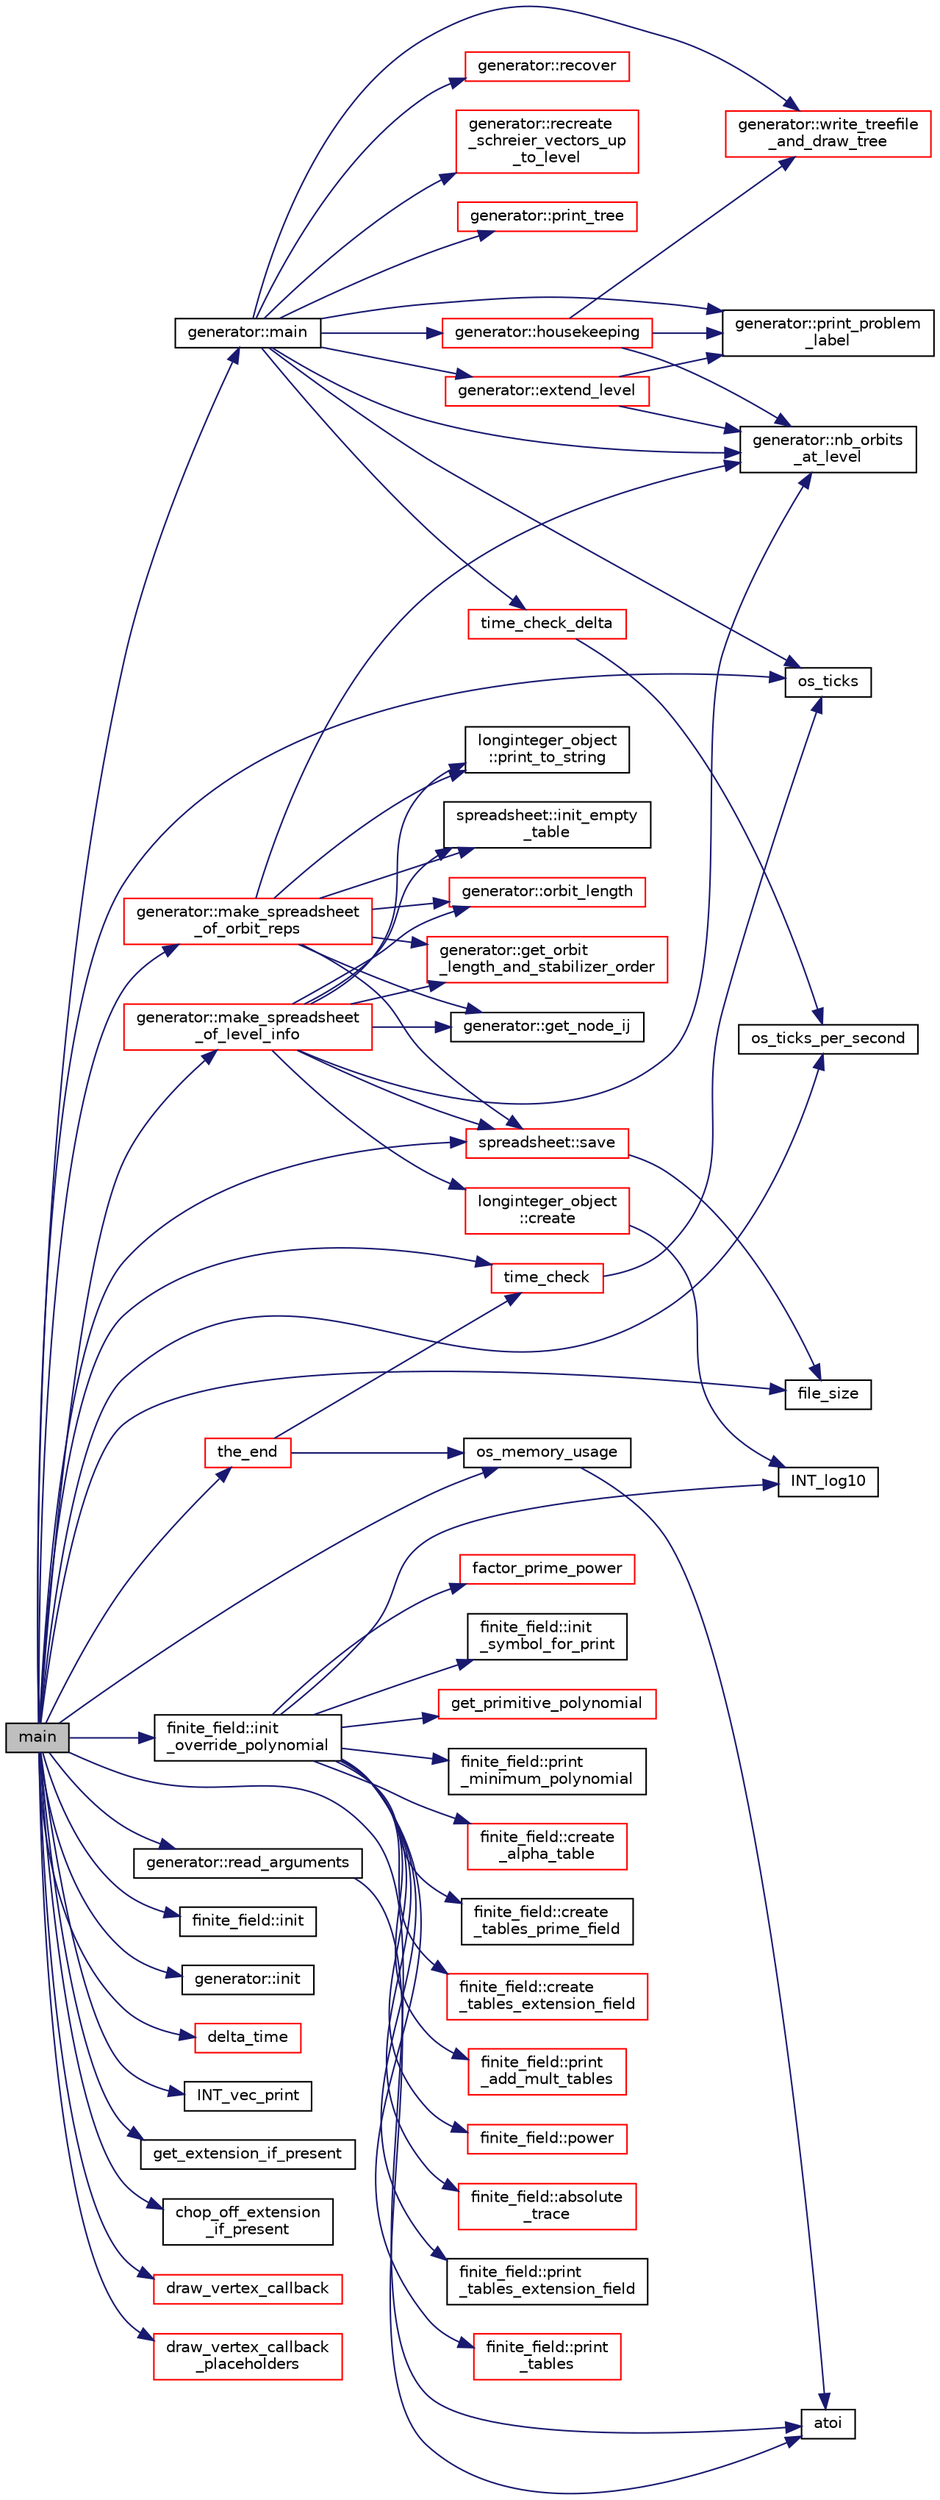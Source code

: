 digraph "main"
{
  edge [fontname="Helvetica",fontsize="10",labelfontname="Helvetica",labelfontsize="10"];
  node [fontname="Helvetica",fontsize="10",shape=record];
  rankdir="LR";
  Node110 [label="main",height=0.2,width=0.4,color="black", fillcolor="grey75", style="filled", fontcolor="black"];
  Node110 -> Node111 [color="midnightblue",fontsize="10",style="solid",fontname="Helvetica"];
  Node111 [label="os_ticks",height=0.2,width=0.4,color="black", fillcolor="white", style="filled",URL="$d5/db4/io__and__os_8h.html#a3da6d2b09e35d569adb7101dffcb5224"];
  Node110 -> Node112 [color="midnightblue",fontsize="10",style="solid",fontname="Helvetica"];
  Node112 [label="generator::read_arguments",height=0.2,width=0.4,color="black", fillcolor="white", style="filled",URL="$d7/d73/classgenerator.html#a4eab346c8d3b5de5bb83578bfb4a15c5"];
  Node112 -> Node113 [color="midnightblue",fontsize="10",style="solid",fontname="Helvetica"];
  Node113 [label="atoi",height=0.2,width=0.4,color="black", fillcolor="white", style="filled",URL="$d9/d60/discreta_8h.html#ad0ac71cbcb495289e474437d6b7d7fac"];
  Node110 -> Node114 [color="midnightblue",fontsize="10",style="solid",fontname="Helvetica"];
  Node114 [label="finite_field::init\l_override_polynomial",height=0.2,width=0.4,color="black", fillcolor="white", style="filled",URL="$df/d5a/classfinite__field.html#a39a40b052f326a05c5a1e6b13572f3e5"];
  Node114 -> Node115 [color="midnightblue",fontsize="10",style="solid",fontname="Helvetica"];
  Node115 [label="factor_prime_power",height=0.2,width=0.4,color="red", fillcolor="white", style="filled",URL="$de/dc5/algebra__and__number__theory_8h.html#af87166fad1e9b91458c714e90f8cd399"];
  Node114 -> Node117 [color="midnightblue",fontsize="10",style="solid",fontname="Helvetica"];
  Node117 [label="finite_field::init\l_symbol_for_print",height=0.2,width=0.4,color="black", fillcolor="white", style="filled",URL="$df/d5a/classfinite__field.html#ac3ac8778d3162ccee0b3c5764127a92e"];
  Node114 -> Node118 [color="midnightblue",fontsize="10",style="solid",fontname="Helvetica"];
  Node118 [label="get_primitive_polynomial",height=0.2,width=0.4,color="red", fillcolor="white", style="filled",URL="$de/dc5/algebra__and__number__theory_8h.html#a208ece81c99403683f588d02defd74a7"];
  Node114 -> Node122 [color="midnightblue",fontsize="10",style="solid",fontname="Helvetica"];
  Node122 [label="finite_field::print\l_minimum_polynomial",height=0.2,width=0.4,color="black", fillcolor="white", style="filled",URL="$df/d5a/classfinite__field.html#a6d58c4c06994e9637385ff69943f13cb"];
  Node114 -> Node123 [color="midnightblue",fontsize="10",style="solid",fontname="Helvetica"];
  Node123 [label="INT_log10",height=0.2,width=0.4,color="black", fillcolor="white", style="filled",URL="$de/dc5/algebra__and__number__theory_8h.html#a98bc0a6c562370a355165d2538dac250"];
  Node114 -> Node124 [color="midnightblue",fontsize="10",style="solid",fontname="Helvetica"];
  Node124 [label="finite_field::create\l_alpha_table",height=0.2,width=0.4,color="red", fillcolor="white", style="filled",URL="$df/d5a/classfinite__field.html#a33e052044b18cf8dc31e6fbffbb1f0db"];
  Node114 -> Node128 [color="midnightblue",fontsize="10",style="solid",fontname="Helvetica"];
  Node128 [label="finite_field::create\l_tables_prime_field",height=0.2,width=0.4,color="black", fillcolor="white", style="filled",URL="$df/d5a/classfinite__field.html#a811a41cf0e334c7c05725afa19d79b7a"];
  Node114 -> Node129 [color="midnightblue",fontsize="10",style="solid",fontname="Helvetica"];
  Node129 [label="finite_field::create\l_tables_extension_field",height=0.2,width=0.4,color="red", fillcolor="white", style="filled",URL="$df/d5a/classfinite__field.html#ac5067ade796759e81d55cd3d434f8512"];
  Node114 -> Node132 [color="midnightblue",fontsize="10",style="solid",fontname="Helvetica"];
  Node132 [label="finite_field::print\l_add_mult_tables",height=0.2,width=0.4,color="red", fillcolor="white", style="filled",URL="$df/d5a/classfinite__field.html#ac4f687830f2953f9f7568c541e3e91c7"];
  Node114 -> Node134 [color="midnightblue",fontsize="10",style="solid",fontname="Helvetica"];
  Node134 [label="finite_field::power",height=0.2,width=0.4,color="red", fillcolor="white", style="filled",URL="$df/d5a/classfinite__field.html#a0437871b8f775f0b2d589188d9ad7e61"];
  Node114 -> Node136 [color="midnightblue",fontsize="10",style="solid",fontname="Helvetica"];
  Node136 [label="finite_field::absolute\l_trace",height=0.2,width=0.4,color="red", fillcolor="white", style="filled",URL="$df/d5a/classfinite__field.html#a7c479f80ec77e646db13d175fb29325f"];
  Node114 -> Node138 [color="midnightblue",fontsize="10",style="solid",fontname="Helvetica"];
  Node138 [label="finite_field::print\l_tables_extension_field",height=0.2,width=0.4,color="black", fillcolor="white", style="filled",URL="$df/d5a/classfinite__field.html#a026b98a814f71c1bfbd6905abb295ee8"];
  Node114 -> Node139 [color="midnightblue",fontsize="10",style="solid",fontname="Helvetica"];
  Node139 [label="finite_field::print\l_tables",height=0.2,width=0.4,color="red", fillcolor="white", style="filled",URL="$df/d5a/classfinite__field.html#aa0bddbd3f44fb6012a198bfc3d0551fc"];
  Node110 -> Node121 [color="midnightblue",fontsize="10",style="solid",fontname="Helvetica"];
  Node121 [label="finite_field::init",height=0.2,width=0.4,color="black", fillcolor="white", style="filled",URL="$df/d5a/classfinite__field.html#a13e75e8165b27464935b50368ee8313c"];
  Node110 -> Node144 [color="midnightblue",fontsize="10",style="solid",fontname="Helvetica"];
  Node144 [label="generator::init",height=0.2,width=0.4,color="black", fillcolor="white", style="filled",URL="$d7/d73/classgenerator.html#aeca1559b4172cae921620768bd62df47"];
  Node110 -> Node145 [color="midnightblue",fontsize="10",style="solid",fontname="Helvetica"];
  Node145 [label="generator::main",height=0.2,width=0.4,color="black", fillcolor="white", style="filled",URL="$d7/d73/classgenerator.html#a01abff8e9f231bf0d82e2e8e0061f242"];
  Node145 -> Node146 [color="midnightblue",fontsize="10",style="solid",fontname="Helvetica"];
  Node146 [label="generator::print_problem\l_label",height=0.2,width=0.4,color="black", fillcolor="white", style="filled",URL="$d7/d73/classgenerator.html#a06d3c064ba84ebe8db3537e6273f16c3"];
  Node145 -> Node111 [color="midnightblue",fontsize="10",style="solid",fontname="Helvetica"];
  Node145 -> Node147 [color="midnightblue",fontsize="10",style="solid",fontname="Helvetica"];
  Node147 [label="time_check_delta",height=0.2,width=0.4,color="red", fillcolor="white", style="filled",URL="$d9/d60/discreta_8h.html#a89a8565e34c7dcbb97180cd6af7454a1"];
  Node147 -> Node148 [color="midnightblue",fontsize="10",style="solid",fontname="Helvetica"];
  Node148 [label="os_ticks_per_second",height=0.2,width=0.4,color="black", fillcolor="white", style="filled",URL="$d5/db4/io__and__os_8h.html#a1b35e7a094dfde9db39ae352c9c17042"];
  Node145 -> Node150 [color="midnightblue",fontsize="10",style="solid",fontname="Helvetica"];
  Node150 [label="generator::recover",height=0.2,width=0.4,color="red", fillcolor="white", style="filled",URL="$d7/d73/classgenerator.html#a96b65270be862c206d5af97c1dde9c17"];
  Node145 -> Node152 [color="midnightblue",fontsize="10",style="solid",fontname="Helvetica"];
  Node152 [label="generator::recreate\l_schreier_vectors_up\l_to_level",height=0.2,width=0.4,color="red", fillcolor="white", style="filled",URL="$d7/d73/classgenerator.html#a2ca7599e91bb012d41153aec95f081f7"];
  Node145 -> Node687 [color="midnightblue",fontsize="10",style="solid",fontname="Helvetica"];
  Node687 [label="generator::print_tree",height=0.2,width=0.4,color="red", fillcolor="white", style="filled",URL="$d7/d73/classgenerator.html#a4d50a3584d53209baf2bf7d7b9ba31f8"];
  Node145 -> Node701 [color="midnightblue",fontsize="10",style="solid",fontname="Helvetica"];
  Node701 [label="generator::write_treefile\l_and_draw_tree",height=0.2,width=0.4,color="red", fillcolor="white", style="filled",URL="$d7/d73/classgenerator.html#a70c78f45dba413014287e8cde2f7d6b5"];
  Node145 -> Node798 [color="midnightblue",fontsize="10",style="solid",fontname="Helvetica"];
  Node798 [label="generator::extend_level",height=0.2,width=0.4,color="red", fillcolor="white", style="filled",URL="$d7/d73/classgenerator.html#a91b84d80ccec0cd2136bc221c30e0f8e"];
  Node798 -> Node146 [color="midnightblue",fontsize="10",style="solid",fontname="Helvetica"];
  Node798 -> Node158 [color="midnightblue",fontsize="10",style="solid",fontname="Helvetica"];
  Node158 [label="generator::nb_orbits\l_at_level",height=0.2,width=0.4,color="black", fillcolor="white", style="filled",URL="$d7/d73/classgenerator.html#a020f3d8378448310d044a4a24fadf301"];
  Node145 -> Node955 [color="midnightblue",fontsize="10",style="solid",fontname="Helvetica"];
  Node955 [label="generator::housekeeping",height=0.2,width=0.4,color="red", fillcolor="white", style="filled",URL="$d7/d73/classgenerator.html#aaf2bd92e8f74eb9fbc3244a6dde6f78c"];
  Node955 -> Node158 [color="midnightblue",fontsize="10",style="solid",fontname="Helvetica"];
  Node955 -> Node146 [color="midnightblue",fontsize="10",style="solid",fontname="Helvetica"];
  Node955 -> Node701 [color="midnightblue",fontsize="10",style="solid",fontname="Helvetica"];
  Node145 -> Node158 [color="midnightblue",fontsize="10",style="solid",fontname="Helvetica"];
  Node110 -> Node973 [color="midnightblue",fontsize="10",style="solid",fontname="Helvetica"];
  Node973 [label="generator::make_spreadsheet\l_of_level_info",height=0.2,width=0.4,color="red", fillcolor="white", style="filled",URL="$d7/d73/classgenerator.html#af24c5959de39cf89f983a29b8f6de902"];
  Node973 -> Node974 [color="midnightblue",fontsize="10",style="solid",fontname="Helvetica"];
  Node974 [label="generator::orbit_length",height=0.2,width=0.4,color="red", fillcolor="white", style="filled",URL="$d7/d73/classgenerator.html#a38a102d644c03c18ad901f1a815a7f6c"];
  Node973 -> Node208 [color="midnightblue",fontsize="10",style="solid",fontname="Helvetica"];
  Node208 [label="longinteger_object\l::create",height=0.2,width=0.4,color="red", fillcolor="white", style="filled",URL="$dd/d7e/classlonginteger__object.html#a95d2eebc60849c3963a49298b1f498c2"];
  Node208 -> Node123 [color="midnightblue",fontsize="10",style="solid",fontname="Helvetica"];
  Node973 -> Node158 [color="midnightblue",fontsize="10",style="solid",fontname="Helvetica"];
  Node973 -> Node976 [color="midnightblue",fontsize="10",style="solid",fontname="Helvetica"];
  Node976 [label="generator::get_orbit\l_length_and_stabilizer_order",height=0.2,width=0.4,color="red", fillcolor="white", style="filled",URL="$d7/d73/classgenerator.html#a3b61656a33d833f30f2ac88406186a36"];
  Node973 -> Node977 [color="midnightblue",fontsize="10",style="solid",fontname="Helvetica"];
  Node977 [label="generator::get_node_ij",height=0.2,width=0.4,color="black", fillcolor="white", style="filled",URL="$d7/d73/classgenerator.html#a8cea5411b42336694738530732ede540"];
  Node973 -> Node786 [color="midnightblue",fontsize="10",style="solid",fontname="Helvetica"];
  Node786 [label="longinteger_object\l::print_to_string",height=0.2,width=0.4,color="black", fillcolor="white", style="filled",URL="$dd/d7e/classlonginteger__object.html#abf29fedc2ef57bb6c8bcc8e1f052efda"];
  Node973 -> Node978 [color="midnightblue",fontsize="10",style="solid",fontname="Helvetica"];
  Node978 [label="spreadsheet::init_empty\l_table",height=0.2,width=0.4,color="black", fillcolor="white", style="filled",URL="$d8/d11/classspreadsheet.html#ad941232fa1d9ccf29fcebb8e56c15681"];
  Node973 -> Node981 [color="midnightblue",fontsize="10",style="solid",fontname="Helvetica"];
  Node981 [label="spreadsheet::save",height=0.2,width=0.4,color="red", fillcolor="white", style="filled",URL="$d8/d11/classspreadsheet.html#ac8744dac17eef1474584aae9551927f6"];
  Node981 -> Node155 [color="midnightblue",fontsize="10",style="solid",fontname="Helvetica"];
  Node155 [label="file_size",height=0.2,width=0.4,color="black", fillcolor="white", style="filled",URL="$df/dbf/sajeeb_8_c.html#a5c37cf5785204b6e9adf647dc14d0e50"];
  Node110 -> Node981 [color="midnightblue",fontsize="10",style="solid",fontname="Helvetica"];
  Node110 -> Node984 [color="midnightblue",fontsize="10",style="solid",fontname="Helvetica"];
  Node984 [label="generator::make_spreadsheet\l_of_orbit_reps",height=0.2,width=0.4,color="red", fillcolor="white", style="filled",URL="$d7/d73/classgenerator.html#a2fb3f7b149d0207cf859b33529282e22"];
  Node984 -> Node974 [color="midnightblue",fontsize="10",style="solid",fontname="Helvetica"];
  Node984 -> Node158 [color="midnightblue",fontsize="10",style="solid",fontname="Helvetica"];
  Node984 -> Node976 [color="midnightblue",fontsize="10",style="solid",fontname="Helvetica"];
  Node984 -> Node786 [color="midnightblue",fontsize="10",style="solid",fontname="Helvetica"];
  Node984 -> Node977 [color="midnightblue",fontsize="10",style="solid",fontname="Helvetica"];
  Node984 -> Node978 [color="midnightblue",fontsize="10",style="solid",fontname="Helvetica"];
  Node984 -> Node981 [color="midnightblue",fontsize="10",style="solid",fontname="Helvetica"];
  Node110 -> Node498 [color="midnightblue",fontsize="10",style="solid",fontname="Helvetica"];
  Node498 [label="os_memory_usage",height=0.2,width=0.4,color="black", fillcolor="white", style="filled",URL="$d5/db4/io__and__os_8h.html#a5d6ab4b80c58e5d8bdb0fd1625709d0b"];
  Node498 -> Node113 [color="midnightblue",fontsize="10",style="solid",fontname="Helvetica"];
  Node110 -> Node987 [color="midnightblue",fontsize="10",style="solid",fontname="Helvetica"];
  Node987 [label="delta_time",height=0.2,width=0.4,color="red", fillcolor="white", style="filled",URL="$d5/db4/io__and__os_8h.html#aba5a9b4461d821d782f03b5665db1934"];
  Node110 -> Node148 [color="midnightblue",fontsize="10",style="solid",fontname="Helvetica"];
  Node110 -> Node477 [color="midnightblue",fontsize="10",style="solid",fontname="Helvetica"];
  Node477 [label="the_end",height=0.2,width=0.4,color="red", fillcolor="white", style="filled",URL="$d9/d60/discreta_8h.html#a3ebbd3ccb665a9f78deaa7408577b60c"];
  Node477 -> Node496 [color="midnightblue",fontsize="10",style="solid",fontname="Helvetica"];
  Node496 [label="time_check",height=0.2,width=0.4,color="red", fillcolor="white", style="filled",URL="$d9/d60/discreta_8h.html#a04d64356f0c7cb798e55daec998c527e"];
  Node496 -> Node111 [color="midnightblue",fontsize="10",style="solid",fontname="Helvetica"];
  Node477 -> Node498 [color="midnightblue",fontsize="10",style="solid",fontname="Helvetica"];
  Node110 -> Node113 [color="midnightblue",fontsize="10",style="solid",fontname="Helvetica"];
  Node110 -> Node164 [color="midnightblue",fontsize="10",style="solid",fontname="Helvetica"];
  Node164 [label="INT_vec_print",height=0.2,width=0.4,color="black", fillcolor="white", style="filled",URL="$df/dbf/sajeeb_8_c.html#a79a5901af0b47dd0d694109543c027fe"];
  Node110 -> Node989 [color="midnightblue",fontsize="10",style="solid",fontname="Helvetica"];
  Node989 [label="get_extension_if_present",height=0.2,width=0.4,color="black", fillcolor="white", style="filled",URL="$df/dbf/sajeeb_8_c.html#a737197cad3c39e9690cbc9931edcba6b"];
  Node110 -> Node990 [color="midnightblue",fontsize="10",style="solid",fontname="Helvetica"];
  Node990 [label="chop_off_extension\l_if_present",height=0.2,width=0.4,color="black", fillcolor="white", style="filled",URL="$df/dbf/sajeeb_8_c.html#a9ca43842b56cb96c492a4b2d285a6864"];
  Node110 -> Node155 [color="midnightblue",fontsize="10",style="solid",fontname="Helvetica"];
  Node110 -> Node991 [color="midnightblue",fontsize="10",style="solid",fontname="Helvetica"];
  Node991 [label="draw_vertex_callback",height=0.2,width=0.4,color="red", fillcolor="white", style="filled",URL="$d7/d2a/treedraw_8_c.html#a39cc8da8d250eb22f46a5727b9123396"];
  Node110 -> Node997 [color="midnightblue",fontsize="10",style="solid",fontname="Helvetica"];
  Node997 [label="draw_vertex_callback\l_placeholders",height=0.2,width=0.4,color="red", fillcolor="white", style="filled",URL="$d7/d2a/treedraw_8_c.html#ad34729af2cc5821141def2a0b73e473c"];
  Node110 -> Node496 [color="midnightblue",fontsize="10",style="solid",fontname="Helvetica"];
}
